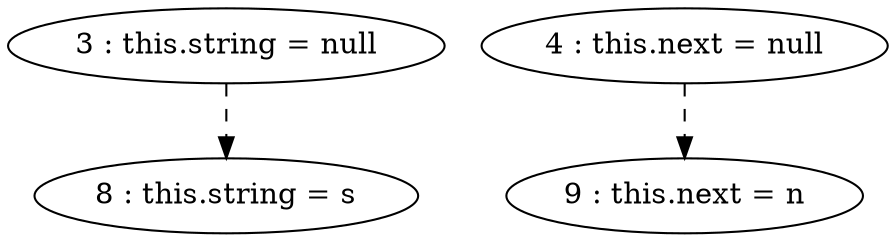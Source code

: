 digraph G {
"3 : this.string = null"
"3 : this.string = null" -> "8 : this.string = s" [style=dashed]
"4 : this.next = null"
"4 : this.next = null" -> "9 : this.next = n" [style=dashed]
"8 : this.string = s"
"9 : this.next = n"
}
